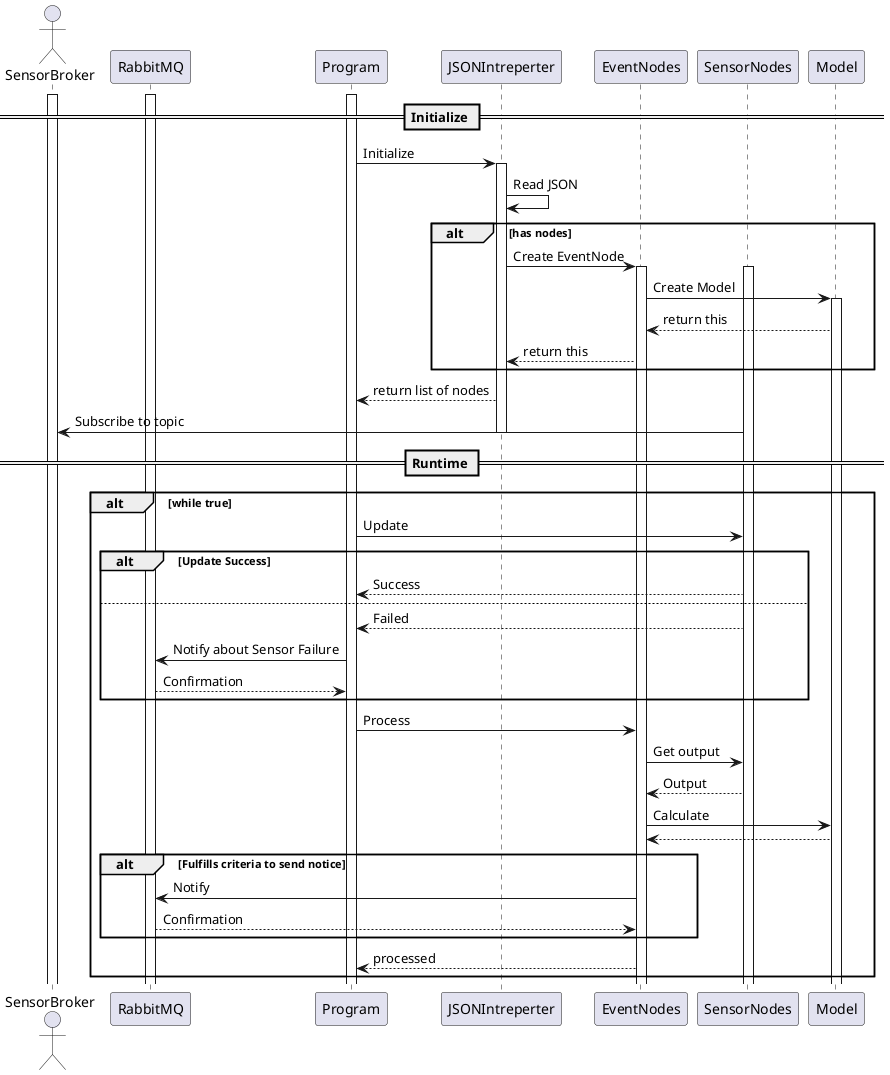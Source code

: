 @startuml

actor SensorBroker as mqtt

== Initialize ==
activate mqtt
activate RabbitMQ
activate Program
Program -> JSONIntreperter : Initialize
activate JSONIntreperter
JSONIntreperter -> JSONIntreperter : Read JSON

alt has nodes
JSONIntreperter -> EventNodes : Create EventNode
activate EventNodes
activate SensorNodes
EventNodes -> Model : Create Model
activate Model
Model --> EventNodes : return this
EventNodes --> JSONIntreperter : return this
end
JSONIntreperter --> Program : return list of nodes
SensorNodes -> mqtt : Subscribe to topic
deactivate JSONIntreperter
== Runtime ==
alt while true
Program -> SensorNodes : Update
alt Update Success
SensorNodes --> Program : Success
else
SensorNodes --> Program : Failed
Program -> RabbitMQ : Notify about Sensor Failure
RabbitMQ --> Program : Confirmation
end
Program -> EventNodes : Process
EventNodes -> SensorNodes : Get output
SensorNodes --> EventNodes : Output
EventNodes -> Model : Calculate
Model --> EventNodes
alt Fulfills criteria to send notice
EventNodes -> RabbitMQ : Notify
RabbitMQ --> EventNodes : Confirmation
end
EventNodes --> Program : processed
end
@enduml